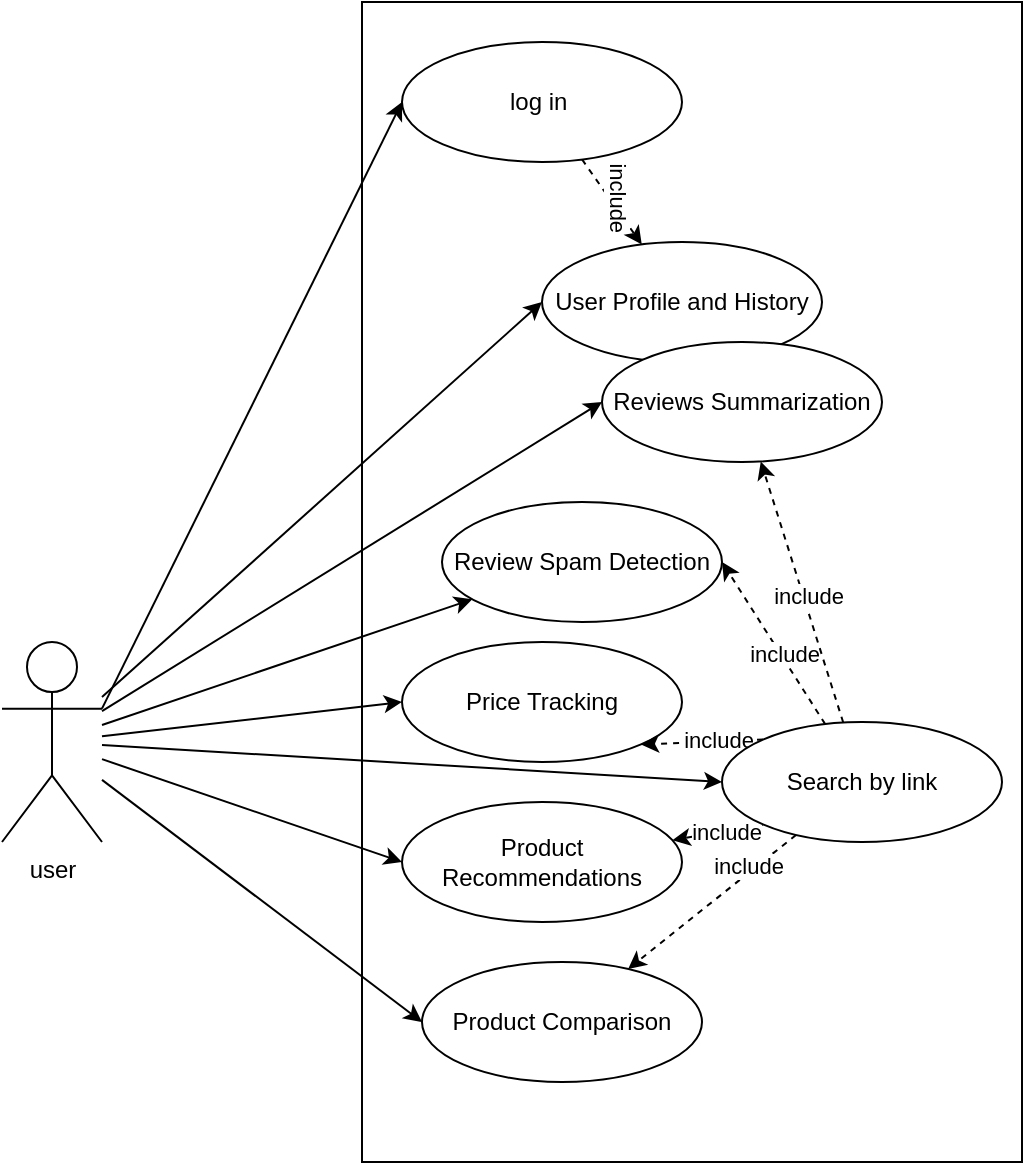 <mxfile version="21.6.6" type="github">
  <diagram name="Page-1" id="nee_IOh4fVBfPIu_5qH8">
    <mxGraphModel dx="1259" dy="666" grid="1" gridSize="10" guides="1" tooltips="1" connect="1" arrows="1" fold="1" page="1" pageScale="1" pageWidth="850" pageHeight="1100" math="0" shadow="0">
      <root>
        <mxCell id="0" />
        <mxCell id="1" parent="0" />
        <mxCell id="3Om_mIdhepY8S53L3gjS-1" value="" style="rounded=0;whiteSpace=wrap;html=1;direction=south;" vertex="1" parent="1">
          <mxGeometry x="260" y="110" width="330" height="580" as="geometry" />
        </mxCell>
        <mxCell id="3Om_mIdhepY8S53L3gjS-2" value="user" style="shape=umlActor;verticalLabelPosition=bottom;verticalAlign=top;html=1;outlineConnect=0;strokeWidth=1;" vertex="1" parent="1">
          <mxGeometry x="80" y="430" width="50" height="100" as="geometry" />
        </mxCell>
        <mxCell id="3Om_mIdhepY8S53L3gjS-14" value="" style="rounded=0;orthogonalLoop=1;jettySize=auto;html=1;dashed=1;" edge="1" parent="1" source="3Om_mIdhepY8S53L3gjS-6" target="3Om_mIdhepY8S53L3gjS-8">
          <mxGeometry relative="1" as="geometry" />
        </mxCell>
        <mxCell id="3Om_mIdhepY8S53L3gjS-15" value="include" style="edgeLabel;html=1;align=center;verticalAlign=middle;resizable=0;points=[];rotation=90;" vertex="1" connectable="0" parent="3Om_mIdhepY8S53L3gjS-14">
          <mxGeometry x="-0.43" y="-7" relative="1" as="geometry">
            <mxPoint x="15" y="2" as="offset" />
          </mxGeometry>
        </mxCell>
        <mxCell id="3Om_mIdhepY8S53L3gjS-6" value="log in&amp;nbsp;" style="ellipse;whiteSpace=wrap;html=1;" vertex="1" parent="1">
          <mxGeometry x="280" y="130" width="140" height="60" as="geometry" />
        </mxCell>
        <mxCell id="3Om_mIdhepY8S53L3gjS-8" value="User Profile and History" style="ellipse;whiteSpace=wrap;html=1;" vertex="1" parent="1">
          <mxGeometry x="350" y="230" width="140" height="60" as="geometry" />
        </mxCell>
        <mxCell id="3Om_mIdhepY8S53L3gjS-33" value="" style="rounded=0;orthogonalLoop=1;jettySize=auto;html=1;entryX=1;entryY=0.5;entryDx=0;entryDy=0;dashed=1;" edge="1" parent="1" source="3Om_mIdhepY8S53L3gjS-11" target="3Om_mIdhepY8S53L3gjS-32">
          <mxGeometry relative="1" as="geometry" />
        </mxCell>
        <mxCell id="3Om_mIdhepY8S53L3gjS-35" value="include" style="edgeLabel;html=1;align=center;verticalAlign=middle;resizable=0;points=[];" vertex="1" connectable="0" parent="3Om_mIdhepY8S53L3gjS-33">
          <mxGeometry x="-0.129" y="-2" relative="1" as="geometry">
            <mxPoint y="1" as="offset" />
          </mxGeometry>
        </mxCell>
        <mxCell id="3Om_mIdhepY8S53L3gjS-9" value="Reviews Summarization" style="ellipse;whiteSpace=wrap;html=1;" vertex="1" parent="1">
          <mxGeometry x="380" y="280" width="140" height="60" as="geometry" />
        </mxCell>
        <mxCell id="3Om_mIdhepY8S53L3gjS-10" value="Price Tracking" style="ellipse;whiteSpace=wrap;html=1;" vertex="1" parent="1">
          <mxGeometry x="280" y="430" width="140" height="60" as="geometry" />
        </mxCell>
        <mxCell id="3Om_mIdhepY8S53L3gjS-16" value="" style="rounded=0;orthogonalLoop=1;jettySize=auto;html=1;dashed=1;" edge="1" parent="1" source="3Om_mIdhepY8S53L3gjS-11" target="3Om_mIdhepY8S53L3gjS-9">
          <mxGeometry relative="1" as="geometry" />
        </mxCell>
        <mxCell id="3Om_mIdhepY8S53L3gjS-28" value="include" style="edgeLabel;html=1;align=center;verticalAlign=middle;resizable=0;points=[];" vertex="1" connectable="0" parent="3Om_mIdhepY8S53L3gjS-16">
          <mxGeometry x="-0.026" y="-2" relative="1" as="geometry">
            <mxPoint as="offset" />
          </mxGeometry>
        </mxCell>
        <mxCell id="3Om_mIdhepY8S53L3gjS-17" value="" style="rounded=0;orthogonalLoop=1;jettySize=auto;html=1;entryX=1;entryY=1;entryDx=0;entryDy=0;exitX=0;exitY=0;exitDx=0;exitDy=0;dashed=1;" edge="1" parent="1" source="3Om_mIdhepY8S53L3gjS-11" target="3Om_mIdhepY8S53L3gjS-10">
          <mxGeometry relative="1" as="geometry" />
        </mxCell>
        <mxCell id="3Om_mIdhepY8S53L3gjS-29" value="include" style="edgeLabel;html=1;align=center;verticalAlign=middle;resizable=0;points=[];" vertex="1" connectable="0" parent="3Om_mIdhepY8S53L3gjS-17">
          <mxGeometry x="-0.259" y="-1" relative="1" as="geometry">
            <mxPoint as="offset" />
          </mxGeometry>
        </mxCell>
        <mxCell id="3Om_mIdhepY8S53L3gjS-18" value="" style="rounded=0;orthogonalLoop=1;jettySize=auto;html=1;dashed=1;" edge="1" parent="1" source="3Om_mIdhepY8S53L3gjS-11" target="3Om_mIdhepY8S53L3gjS-13">
          <mxGeometry relative="1" as="geometry" />
        </mxCell>
        <mxCell id="3Om_mIdhepY8S53L3gjS-31" value="include" style="edgeLabel;html=1;align=center;verticalAlign=middle;resizable=0;points=[];" vertex="1" connectable="0" parent="3Om_mIdhepY8S53L3gjS-18">
          <mxGeometry x="-0.458" y="-3" relative="1" as="geometry">
            <mxPoint as="offset" />
          </mxGeometry>
        </mxCell>
        <mxCell id="3Om_mIdhepY8S53L3gjS-19" value="" style="rounded=0;orthogonalLoop=1;jettySize=auto;html=1;exitX=0;exitY=1;exitDx=0;exitDy=0;dashed=1;" edge="1" parent="1" source="3Om_mIdhepY8S53L3gjS-11" target="3Om_mIdhepY8S53L3gjS-12">
          <mxGeometry relative="1" as="geometry" />
        </mxCell>
        <mxCell id="3Om_mIdhepY8S53L3gjS-30" value="include" style="edgeLabel;html=1;align=center;verticalAlign=middle;resizable=0;points=[];" vertex="1" connectable="0" parent="3Om_mIdhepY8S53L3gjS-19">
          <mxGeometry x="-0.145" relative="1" as="geometry">
            <mxPoint as="offset" />
          </mxGeometry>
        </mxCell>
        <mxCell id="3Om_mIdhepY8S53L3gjS-11" value="Search by link" style="ellipse;whiteSpace=wrap;html=1;" vertex="1" parent="1">
          <mxGeometry x="440" y="470" width="140" height="60" as="geometry" />
        </mxCell>
        <mxCell id="3Om_mIdhepY8S53L3gjS-12" value="Product Recommendations" style="ellipse;whiteSpace=wrap;html=1;" vertex="1" parent="1">
          <mxGeometry x="280" y="510" width="140" height="60" as="geometry" />
        </mxCell>
        <mxCell id="3Om_mIdhepY8S53L3gjS-13" value="Product Comparison" style="ellipse;whiteSpace=wrap;html=1;" vertex="1" parent="1">
          <mxGeometry x="290" y="590" width="140" height="60" as="geometry" />
        </mxCell>
        <mxCell id="3Om_mIdhepY8S53L3gjS-21" value="" style="endArrow=classic;html=1;rounded=0;exitX=1;exitY=0.333;exitDx=0;exitDy=0;exitPerimeter=0;entryX=0;entryY=0.5;entryDx=0;entryDy=0;" edge="1" parent="1" source="3Om_mIdhepY8S53L3gjS-2" target="3Om_mIdhepY8S53L3gjS-6">
          <mxGeometry width="50" height="50" relative="1" as="geometry">
            <mxPoint x="400" y="460" as="sourcePoint" />
            <mxPoint x="450" y="410" as="targetPoint" />
          </mxGeometry>
        </mxCell>
        <mxCell id="3Om_mIdhepY8S53L3gjS-22" value="" style="endArrow=classic;html=1;rounded=0;entryX=0;entryY=0.5;entryDx=0;entryDy=0;" edge="1" parent="1" source="3Om_mIdhepY8S53L3gjS-2" target="3Om_mIdhepY8S53L3gjS-8">
          <mxGeometry width="50" height="50" relative="1" as="geometry">
            <mxPoint x="400" y="460" as="sourcePoint" />
            <mxPoint x="450" y="410" as="targetPoint" />
          </mxGeometry>
        </mxCell>
        <mxCell id="3Om_mIdhepY8S53L3gjS-23" value="" style="endArrow=classic;html=1;rounded=0;entryX=0;entryY=0.5;entryDx=0;entryDy=0;" edge="1" parent="1" source="3Om_mIdhepY8S53L3gjS-2" target="3Om_mIdhepY8S53L3gjS-9">
          <mxGeometry width="50" height="50" relative="1" as="geometry">
            <mxPoint x="400" y="460" as="sourcePoint" />
            <mxPoint x="450" y="410" as="targetPoint" />
          </mxGeometry>
        </mxCell>
        <mxCell id="3Om_mIdhepY8S53L3gjS-24" value="" style="endArrow=classic;html=1;rounded=0;entryX=0;entryY=0.5;entryDx=0;entryDy=0;" edge="1" parent="1" source="3Om_mIdhepY8S53L3gjS-2" target="3Om_mIdhepY8S53L3gjS-10">
          <mxGeometry width="50" height="50" relative="1" as="geometry">
            <mxPoint x="400" y="460" as="sourcePoint" />
            <mxPoint x="450" y="410" as="targetPoint" />
          </mxGeometry>
        </mxCell>
        <mxCell id="3Om_mIdhepY8S53L3gjS-25" value="" style="endArrow=classic;html=1;rounded=0;entryX=0;entryY=0.5;entryDx=0;entryDy=0;" edge="1" parent="1" source="3Om_mIdhepY8S53L3gjS-2" target="3Om_mIdhepY8S53L3gjS-12">
          <mxGeometry width="50" height="50" relative="1" as="geometry">
            <mxPoint x="400" y="460" as="sourcePoint" />
            <mxPoint x="450" y="410" as="targetPoint" />
          </mxGeometry>
        </mxCell>
        <mxCell id="3Om_mIdhepY8S53L3gjS-26" value="" style="endArrow=classic;html=1;rounded=0;entryX=0;entryY=0.5;entryDx=0;entryDy=0;" edge="1" parent="1" source="3Om_mIdhepY8S53L3gjS-2" target="3Om_mIdhepY8S53L3gjS-13">
          <mxGeometry width="50" height="50" relative="1" as="geometry">
            <mxPoint x="400" y="460" as="sourcePoint" />
            <mxPoint x="450" y="410" as="targetPoint" />
          </mxGeometry>
        </mxCell>
        <mxCell id="3Om_mIdhepY8S53L3gjS-27" value="" style="endArrow=classic;html=1;rounded=0;entryX=0;entryY=0.5;entryDx=0;entryDy=0;" edge="1" parent="1" source="3Om_mIdhepY8S53L3gjS-2" target="3Om_mIdhepY8S53L3gjS-11">
          <mxGeometry width="50" height="50" relative="1" as="geometry">
            <mxPoint x="400" y="460" as="sourcePoint" />
            <mxPoint x="450" y="410" as="targetPoint" />
          </mxGeometry>
        </mxCell>
        <mxCell id="3Om_mIdhepY8S53L3gjS-32" value="Review Spam Detection" style="ellipse;whiteSpace=wrap;html=1;" vertex="1" parent="1">
          <mxGeometry x="300" y="360" width="140" height="60" as="geometry" />
        </mxCell>
        <mxCell id="3Om_mIdhepY8S53L3gjS-36" value="" style="endArrow=classic;html=1;rounded=0;" edge="1" parent="1" source="3Om_mIdhepY8S53L3gjS-2" target="3Om_mIdhepY8S53L3gjS-32">
          <mxGeometry width="50" height="50" relative="1" as="geometry">
            <mxPoint x="400" y="470" as="sourcePoint" />
            <mxPoint x="450" y="420" as="targetPoint" />
          </mxGeometry>
        </mxCell>
      </root>
    </mxGraphModel>
  </diagram>
</mxfile>
